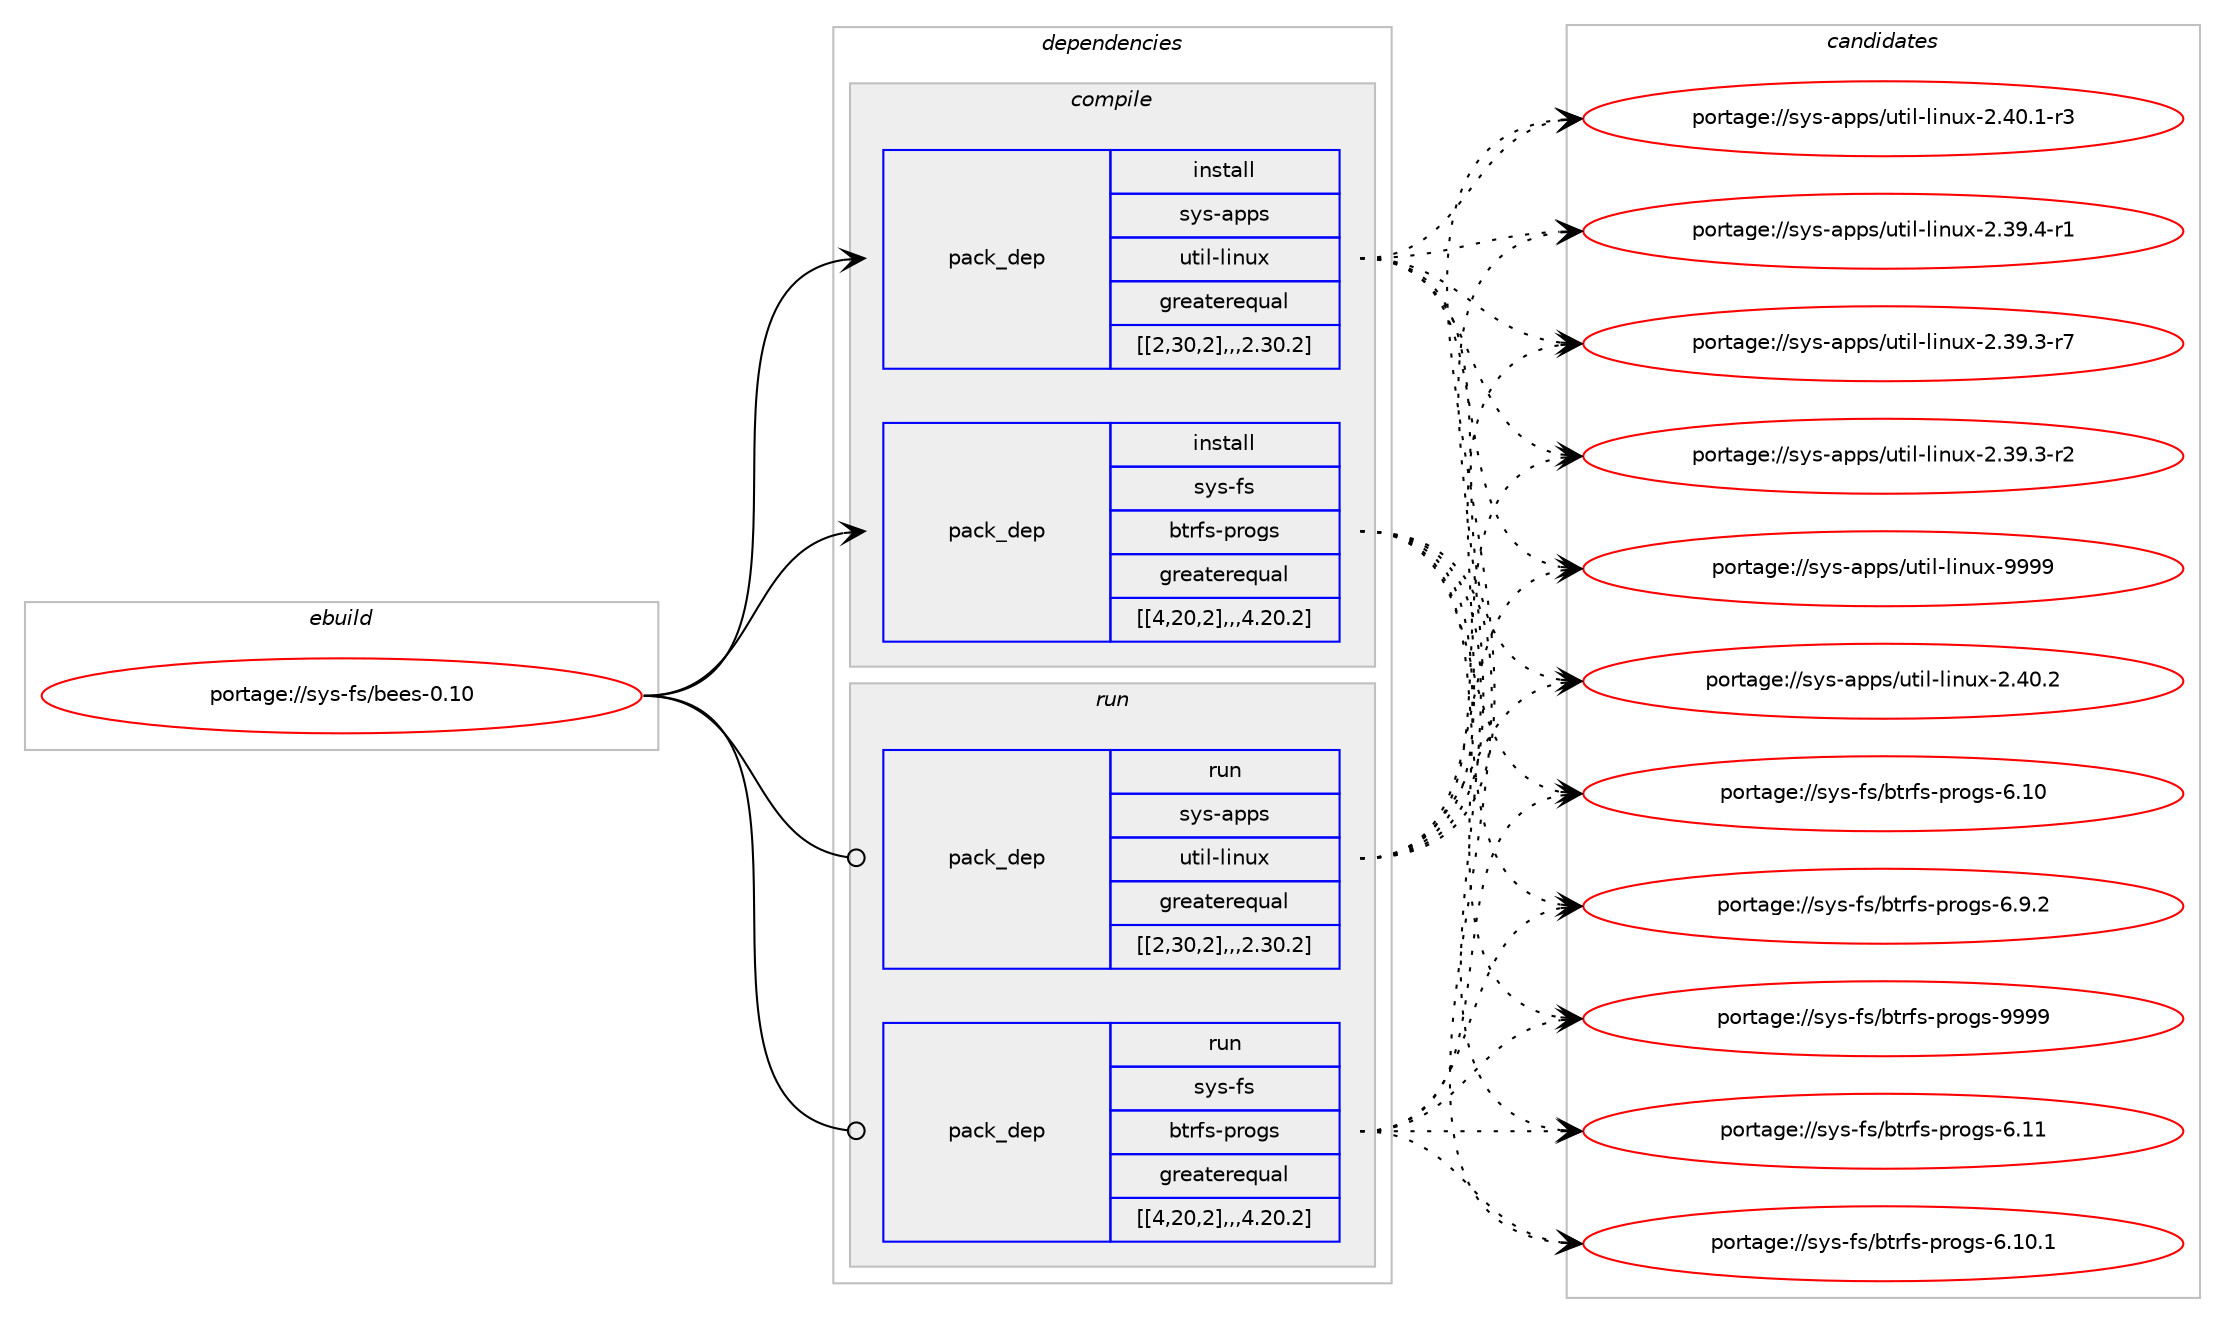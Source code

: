 digraph prolog {

# *************
# Graph options
# *************

newrank=true;
concentrate=true;
compound=true;
graph [rankdir=LR,fontname=Helvetica,fontsize=10,ranksep=1.5];#, ranksep=2.5, nodesep=0.2];
edge  [arrowhead=vee];
node  [fontname=Helvetica,fontsize=10];

# **********
# The ebuild
# **********

subgraph cluster_leftcol {
color=gray;
label=<<i>ebuild</i>>;
id [label="portage://sys-fs/bees-0.10", color=red, width=4, href="../sys-fs/bees-0.10.svg"];
}

# ****************
# The dependencies
# ****************

subgraph cluster_midcol {
color=gray;
label=<<i>dependencies</i>>;
subgraph cluster_compile {
fillcolor="#eeeeee";
style=filled;
label=<<i>compile</i>>;
subgraph pack324505 {
dependency448218 [label=<<TABLE BORDER="0" CELLBORDER="1" CELLSPACING="0" CELLPADDING="4" WIDTH="220"><TR><TD ROWSPAN="6" CELLPADDING="30">pack_dep</TD></TR><TR><TD WIDTH="110">install</TD></TR><TR><TD>sys-apps</TD></TR><TR><TD>util-linux</TD></TR><TR><TD>greaterequal</TD></TR><TR><TD>[[2,30,2],,,2.30.2]</TD></TR></TABLE>>, shape=none, color=blue];
}
id:e -> dependency448218:w [weight=20,style="solid",arrowhead="vee"];
subgraph pack324506 {
dependency448219 [label=<<TABLE BORDER="0" CELLBORDER="1" CELLSPACING="0" CELLPADDING="4" WIDTH="220"><TR><TD ROWSPAN="6" CELLPADDING="30">pack_dep</TD></TR><TR><TD WIDTH="110">install</TD></TR><TR><TD>sys-fs</TD></TR><TR><TD>btrfs-progs</TD></TR><TR><TD>greaterequal</TD></TR><TR><TD>[[4,20,2],,,4.20.2]</TD></TR></TABLE>>, shape=none, color=blue];
}
id:e -> dependency448219:w [weight=20,style="solid",arrowhead="vee"];
}
subgraph cluster_compileandrun {
fillcolor="#eeeeee";
style=filled;
label=<<i>compile and run</i>>;
}
subgraph cluster_run {
fillcolor="#eeeeee";
style=filled;
label=<<i>run</i>>;
subgraph pack324507 {
dependency448220 [label=<<TABLE BORDER="0" CELLBORDER="1" CELLSPACING="0" CELLPADDING="4" WIDTH="220"><TR><TD ROWSPAN="6" CELLPADDING="30">pack_dep</TD></TR><TR><TD WIDTH="110">run</TD></TR><TR><TD>sys-apps</TD></TR><TR><TD>util-linux</TD></TR><TR><TD>greaterequal</TD></TR><TR><TD>[[2,30,2],,,2.30.2]</TD></TR></TABLE>>, shape=none, color=blue];
}
id:e -> dependency448220:w [weight=20,style="solid",arrowhead="odot"];
subgraph pack324508 {
dependency448221 [label=<<TABLE BORDER="0" CELLBORDER="1" CELLSPACING="0" CELLPADDING="4" WIDTH="220"><TR><TD ROWSPAN="6" CELLPADDING="30">pack_dep</TD></TR><TR><TD WIDTH="110">run</TD></TR><TR><TD>sys-fs</TD></TR><TR><TD>btrfs-progs</TD></TR><TR><TD>greaterequal</TD></TR><TR><TD>[[4,20,2],,,4.20.2]</TD></TR></TABLE>>, shape=none, color=blue];
}
id:e -> dependency448221:w [weight=20,style="solid",arrowhead="odot"];
}
}

# **************
# The candidates
# **************

subgraph cluster_choices {
rank=same;
color=gray;
label=<<i>candidates</i>>;

subgraph choice324505 {
color=black;
nodesep=1;
choice115121115459711211211547117116105108451081051101171204557575757 [label="portage://sys-apps/util-linux-9999", color=red, width=4,href="../sys-apps/util-linux-9999.svg"];
choice1151211154597112112115471171161051084510810511011712045504652484650 [label="portage://sys-apps/util-linux-2.40.2", color=red, width=4,href="../sys-apps/util-linux-2.40.2.svg"];
choice11512111545971121121154711711610510845108105110117120455046524846494511451 [label="portage://sys-apps/util-linux-2.40.1-r3", color=red, width=4,href="../sys-apps/util-linux-2.40.1-r3.svg"];
choice11512111545971121121154711711610510845108105110117120455046515746524511449 [label="portage://sys-apps/util-linux-2.39.4-r1", color=red, width=4,href="../sys-apps/util-linux-2.39.4-r1.svg"];
choice11512111545971121121154711711610510845108105110117120455046515746514511455 [label="portage://sys-apps/util-linux-2.39.3-r7", color=red, width=4,href="../sys-apps/util-linux-2.39.3-r7.svg"];
choice11512111545971121121154711711610510845108105110117120455046515746514511450 [label="portage://sys-apps/util-linux-2.39.3-r2", color=red, width=4,href="../sys-apps/util-linux-2.39.3-r2.svg"];
dependency448218:e -> choice115121115459711211211547117116105108451081051101171204557575757:w [style=dotted,weight="100"];
dependency448218:e -> choice1151211154597112112115471171161051084510810511011712045504652484650:w [style=dotted,weight="100"];
dependency448218:e -> choice11512111545971121121154711711610510845108105110117120455046524846494511451:w [style=dotted,weight="100"];
dependency448218:e -> choice11512111545971121121154711711610510845108105110117120455046515746524511449:w [style=dotted,weight="100"];
dependency448218:e -> choice11512111545971121121154711711610510845108105110117120455046515746514511455:w [style=dotted,weight="100"];
dependency448218:e -> choice11512111545971121121154711711610510845108105110117120455046515746514511450:w [style=dotted,weight="100"];
}
subgraph choice324506 {
color=black;
nodesep=1;
choice115121115451021154798116114102115451121141111031154557575757 [label="portage://sys-fs/btrfs-progs-9999", color=red, width=4,href="../sys-fs/btrfs-progs-9999.svg"];
choice115121115451021154798116114102115451121141111031154554464949 [label="portage://sys-fs/btrfs-progs-6.11", color=red, width=4,href="../sys-fs/btrfs-progs-6.11.svg"];
choice1151211154510211547981161141021154511211411110311545544649484649 [label="portage://sys-fs/btrfs-progs-6.10.1", color=red, width=4,href="../sys-fs/btrfs-progs-6.10.1.svg"];
choice115121115451021154798116114102115451121141111031154554464948 [label="portage://sys-fs/btrfs-progs-6.10", color=red, width=4,href="../sys-fs/btrfs-progs-6.10.svg"];
choice11512111545102115479811611410211545112114111103115455446574650 [label="portage://sys-fs/btrfs-progs-6.9.2", color=red, width=4,href="../sys-fs/btrfs-progs-6.9.2.svg"];
dependency448219:e -> choice115121115451021154798116114102115451121141111031154557575757:w [style=dotted,weight="100"];
dependency448219:e -> choice115121115451021154798116114102115451121141111031154554464949:w [style=dotted,weight="100"];
dependency448219:e -> choice1151211154510211547981161141021154511211411110311545544649484649:w [style=dotted,weight="100"];
dependency448219:e -> choice115121115451021154798116114102115451121141111031154554464948:w [style=dotted,weight="100"];
dependency448219:e -> choice11512111545102115479811611410211545112114111103115455446574650:w [style=dotted,weight="100"];
}
subgraph choice324507 {
color=black;
nodesep=1;
choice115121115459711211211547117116105108451081051101171204557575757 [label="portage://sys-apps/util-linux-9999", color=red, width=4,href="../sys-apps/util-linux-9999.svg"];
choice1151211154597112112115471171161051084510810511011712045504652484650 [label="portage://sys-apps/util-linux-2.40.2", color=red, width=4,href="../sys-apps/util-linux-2.40.2.svg"];
choice11512111545971121121154711711610510845108105110117120455046524846494511451 [label="portage://sys-apps/util-linux-2.40.1-r3", color=red, width=4,href="../sys-apps/util-linux-2.40.1-r3.svg"];
choice11512111545971121121154711711610510845108105110117120455046515746524511449 [label="portage://sys-apps/util-linux-2.39.4-r1", color=red, width=4,href="../sys-apps/util-linux-2.39.4-r1.svg"];
choice11512111545971121121154711711610510845108105110117120455046515746514511455 [label="portage://sys-apps/util-linux-2.39.3-r7", color=red, width=4,href="../sys-apps/util-linux-2.39.3-r7.svg"];
choice11512111545971121121154711711610510845108105110117120455046515746514511450 [label="portage://sys-apps/util-linux-2.39.3-r2", color=red, width=4,href="../sys-apps/util-linux-2.39.3-r2.svg"];
dependency448220:e -> choice115121115459711211211547117116105108451081051101171204557575757:w [style=dotted,weight="100"];
dependency448220:e -> choice1151211154597112112115471171161051084510810511011712045504652484650:w [style=dotted,weight="100"];
dependency448220:e -> choice11512111545971121121154711711610510845108105110117120455046524846494511451:w [style=dotted,weight="100"];
dependency448220:e -> choice11512111545971121121154711711610510845108105110117120455046515746524511449:w [style=dotted,weight="100"];
dependency448220:e -> choice11512111545971121121154711711610510845108105110117120455046515746514511455:w [style=dotted,weight="100"];
dependency448220:e -> choice11512111545971121121154711711610510845108105110117120455046515746514511450:w [style=dotted,weight="100"];
}
subgraph choice324508 {
color=black;
nodesep=1;
choice115121115451021154798116114102115451121141111031154557575757 [label="portage://sys-fs/btrfs-progs-9999", color=red, width=4,href="../sys-fs/btrfs-progs-9999.svg"];
choice115121115451021154798116114102115451121141111031154554464949 [label="portage://sys-fs/btrfs-progs-6.11", color=red, width=4,href="../sys-fs/btrfs-progs-6.11.svg"];
choice1151211154510211547981161141021154511211411110311545544649484649 [label="portage://sys-fs/btrfs-progs-6.10.1", color=red, width=4,href="../sys-fs/btrfs-progs-6.10.1.svg"];
choice115121115451021154798116114102115451121141111031154554464948 [label="portage://sys-fs/btrfs-progs-6.10", color=red, width=4,href="../sys-fs/btrfs-progs-6.10.svg"];
choice11512111545102115479811611410211545112114111103115455446574650 [label="portage://sys-fs/btrfs-progs-6.9.2", color=red, width=4,href="../sys-fs/btrfs-progs-6.9.2.svg"];
dependency448221:e -> choice115121115451021154798116114102115451121141111031154557575757:w [style=dotted,weight="100"];
dependency448221:e -> choice115121115451021154798116114102115451121141111031154554464949:w [style=dotted,weight="100"];
dependency448221:e -> choice1151211154510211547981161141021154511211411110311545544649484649:w [style=dotted,weight="100"];
dependency448221:e -> choice115121115451021154798116114102115451121141111031154554464948:w [style=dotted,weight="100"];
dependency448221:e -> choice11512111545102115479811611410211545112114111103115455446574650:w [style=dotted,weight="100"];
}
}

}
